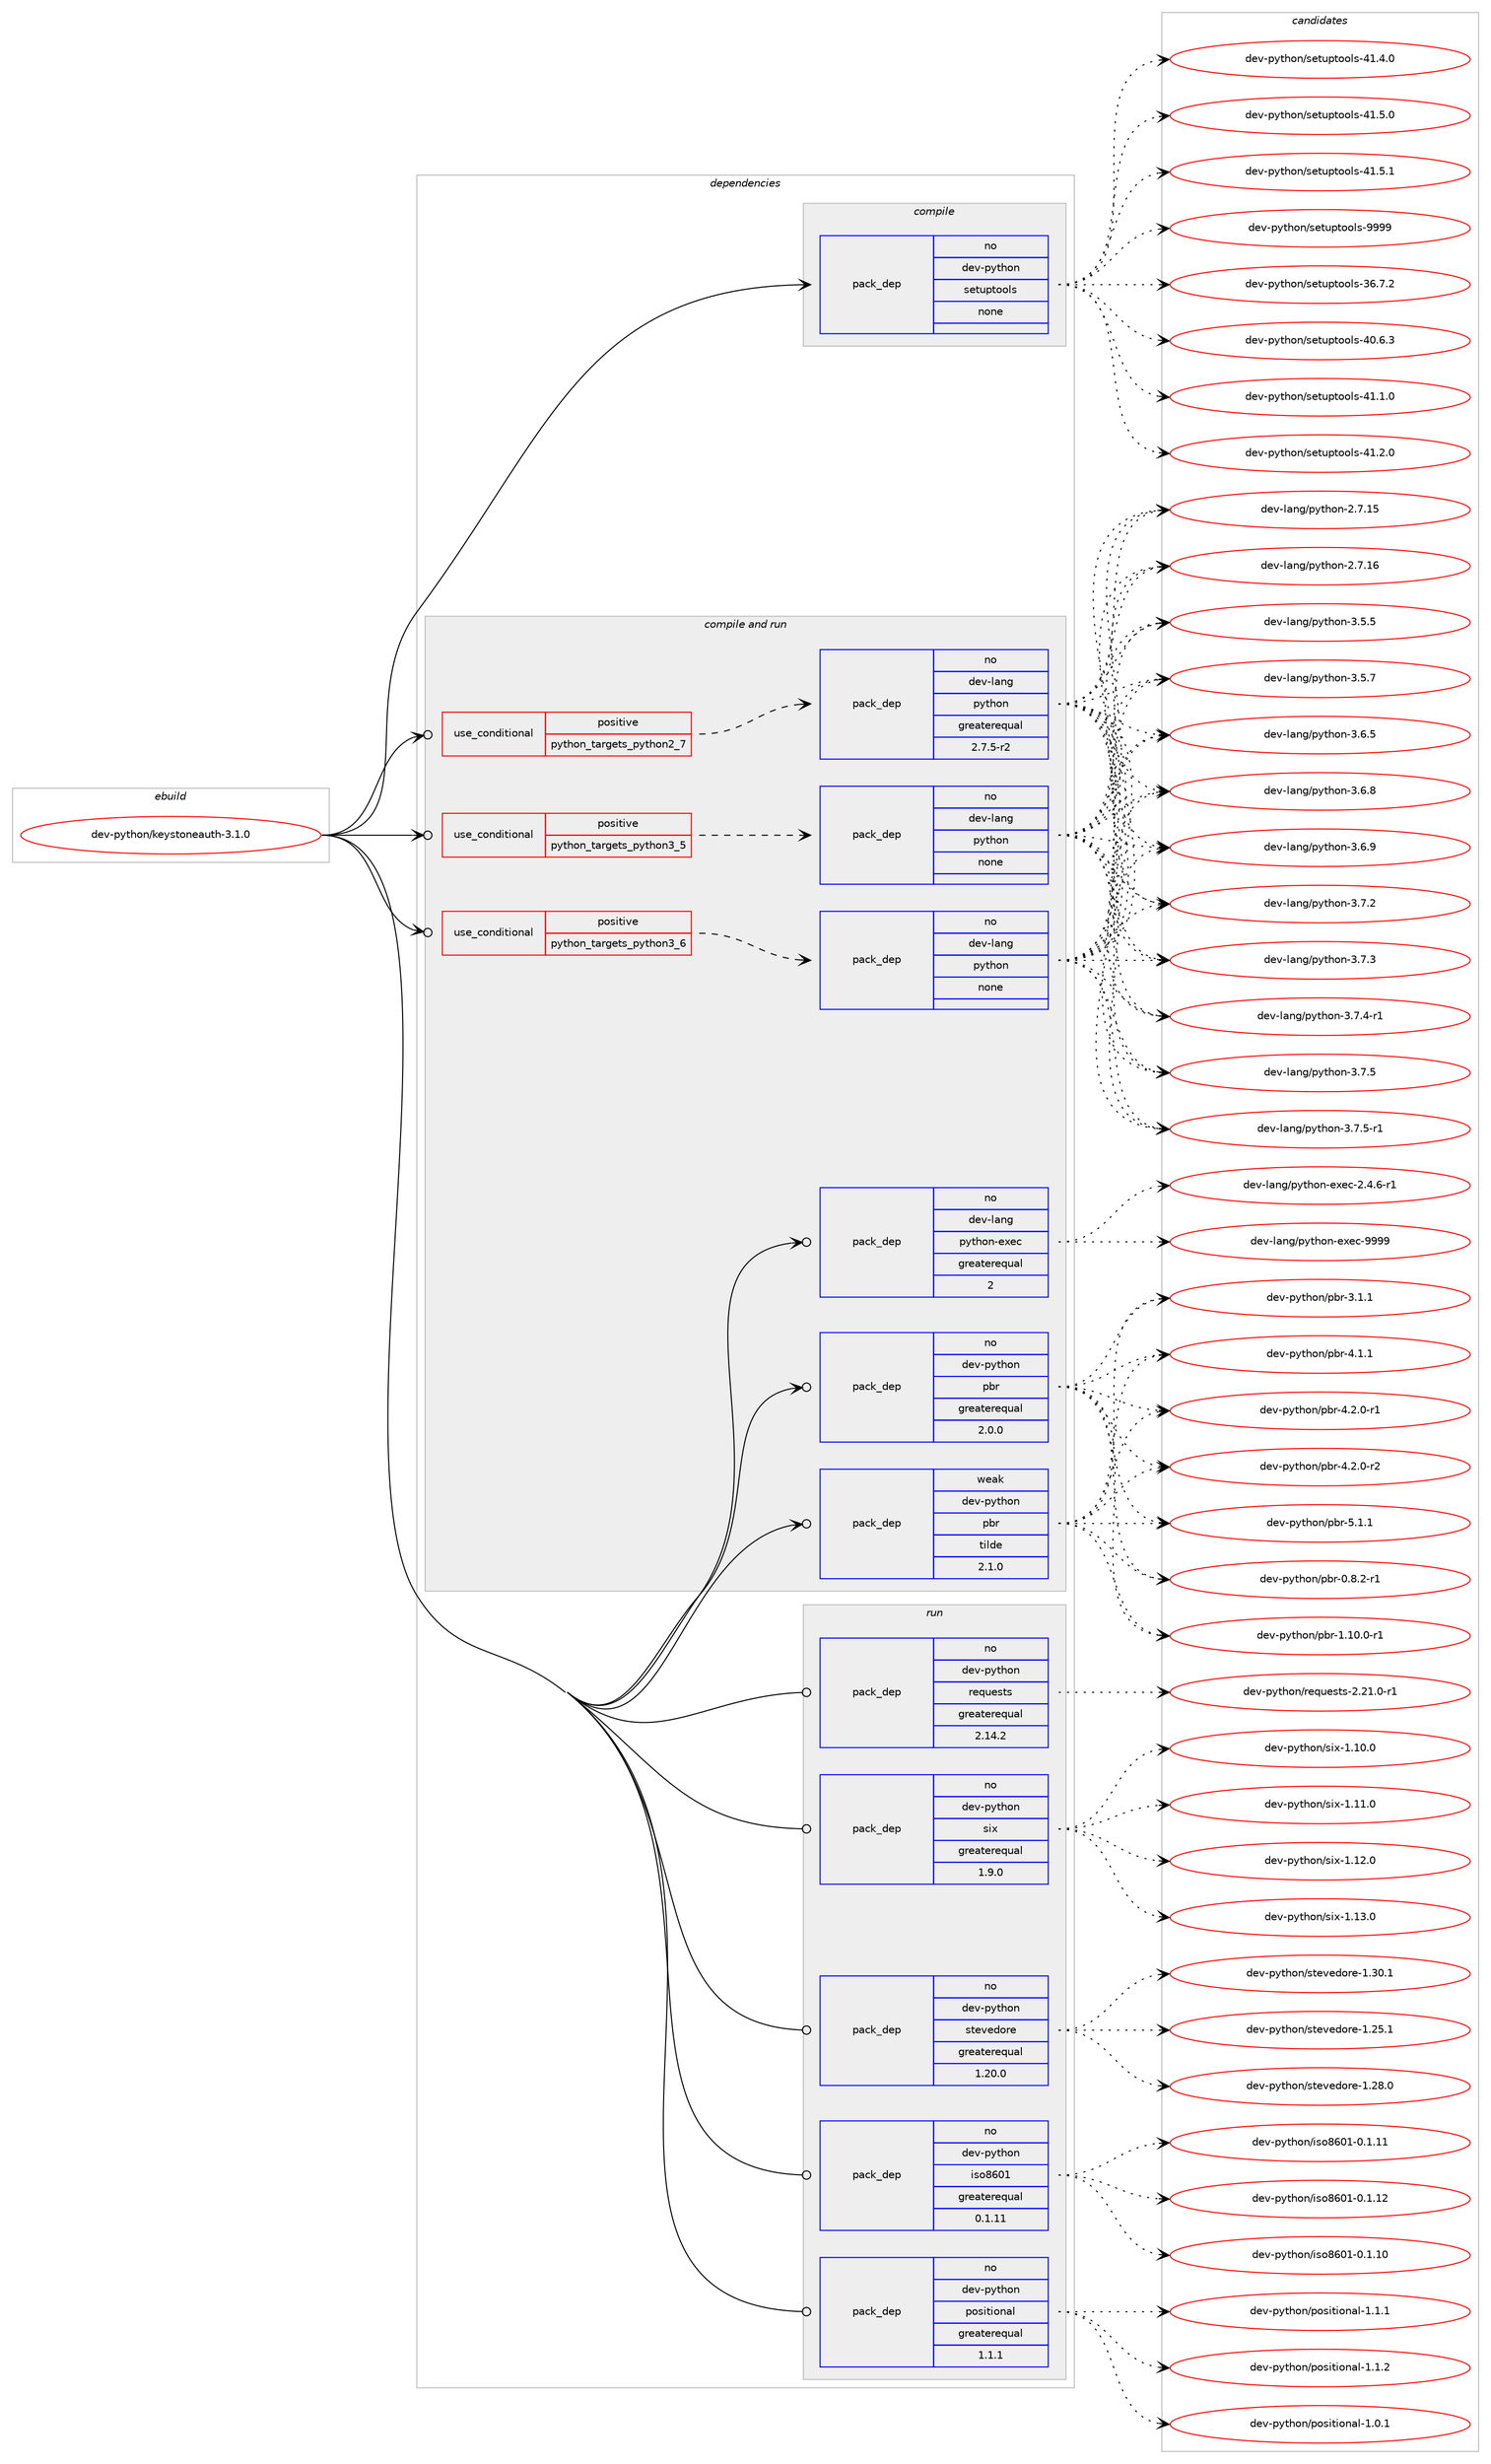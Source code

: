 digraph prolog {

# *************
# Graph options
# *************

newrank=true;
concentrate=true;
compound=true;
graph [rankdir=LR,fontname=Helvetica,fontsize=10,ranksep=1.5];#, ranksep=2.5, nodesep=0.2];
edge  [arrowhead=vee];
node  [fontname=Helvetica,fontsize=10];

# **********
# The ebuild
# **********

subgraph cluster_leftcol {
color=gray;
rank=same;
label=<<i>ebuild</i>>;
id [label="dev-python/keystoneauth-3.1.0", color=red, width=4, href="../dev-python/keystoneauth-3.1.0.svg"];
}

# ****************
# The dependencies
# ****************

subgraph cluster_midcol {
color=gray;
label=<<i>dependencies</i>>;
subgraph cluster_compile {
fillcolor="#eeeeee";
style=filled;
label=<<i>compile</i>>;
subgraph pack458628 {
dependency612192 [label=<<TABLE BORDER="0" CELLBORDER="1" CELLSPACING="0" CELLPADDING="4" WIDTH="220"><TR><TD ROWSPAN="6" CELLPADDING="30">pack_dep</TD></TR><TR><TD WIDTH="110">no</TD></TR><TR><TD>dev-python</TD></TR><TR><TD>setuptools</TD></TR><TR><TD>none</TD></TR><TR><TD></TD></TR></TABLE>>, shape=none, color=blue];
}
id:e -> dependency612192:w [weight=20,style="solid",arrowhead="vee"];
}
subgraph cluster_compileandrun {
fillcolor="#eeeeee";
style=filled;
label=<<i>compile and run</i>>;
subgraph cond141760 {
dependency612193 [label=<<TABLE BORDER="0" CELLBORDER="1" CELLSPACING="0" CELLPADDING="4"><TR><TD ROWSPAN="3" CELLPADDING="10">use_conditional</TD></TR><TR><TD>positive</TD></TR><TR><TD>python_targets_python2_7</TD></TR></TABLE>>, shape=none, color=red];
subgraph pack458629 {
dependency612194 [label=<<TABLE BORDER="0" CELLBORDER="1" CELLSPACING="0" CELLPADDING="4" WIDTH="220"><TR><TD ROWSPAN="6" CELLPADDING="30">pack_dep</TD></TR><TR><TD WIDTH="110">no</TD></TR><TR><TD>dev-lang</TD></TR><TR><TD>python</TD></TR><TR><TD>greaterequal</TD></TR><TR><TD>2.7.5-r2</TD></TR></TABLE>>, shape=none, color=blue];
}
dependency612193:e -> dependency612194:w [weight=20,style="dashed",arrowhead="vee"];
}
id:e -> dependency612193:w [weight=20,style="solid",arrowhead="odotvee"];
subgraph cond141761 {
dependency612195 [label=<<TABLE BORDER="0" CELLBORDER="1" CELLSPACING="0" CELLPADDING="4"><TR><TD ROWSPAN="3" CELLPADDING="10">use_conditional</TD></TR><TR><TD>positive</TD></TR><TR><TD>python_targets_python3_5</TD></TR></TABLE>>, shape=none, color=red];
subgraph pack458630 {
dependency612196 [label=<<TABLE BORDER="0" CELLBORDER="1" CELLSPACING="0" CELLPADDING="4" WIDTH="220"><TR><TD ROWSPAN="6" CELLPADDING="30">pack_dep</TD></TR><TR><TD WIDTH="110">no</TD></TR><TR><TD>dev-lang</TD></TR><TR><TD>python</TD></TR><TR><TD>none</TD></TR><TR><TD></TD></TR></TABLE>>, shape=none, color=blue];
}
dependency612195:e -> dependency612196:w [weight=20,style="dashed",arrowhead="vee"];
}
id:e -> dependency612195:w [weight=20,style="solid",arrowhead="odotvee"];
subgraph cond141762 {
dependency612197 [label=<<TABLE BORDER="0" CELLBORDER="1" CELLSPACING="0" CELLPADDING="4"><TR><TD ROWSPAN="3" CELLPADDING="10">use_conditional</TD></TR><TR><TD>positive</TD></TR><TR><TD>python_targets_python3_6</TD></TR></TABLE>>, shape=none, color=red];
subgraph pack458631 {
dependency612198 [label=<<TABLE BORDER="0" CELLBORDER="1" CELLSPACING="0" CELLPADDING="4" WIDTH="220"><TR><TD ROWSPAN="6" CELLPADDING="30">pack_dep</TD></TR><TR><TD WIDTH="110">no</TD></TR><TR><TD>dev-lang</TD></TR><TR><TD>python</TD></TR><TR><TD>none</TD></TR><TR><TD></TD></TR></TABLE>>, shape=none, color=blue];
}
dependency612197:e -> dependency612198:w [weight=20,style="dashed",arrowhead="vee"];
}
id:e -> dependency612197:w [weight=20,style="solid",arrowhead="odotvee"];
subgraph pack458632 {
dependency612199 [label=<<TABLE BORDER="0" CELLBORDER="1" CELLSPACING="0" CELLPADDING="4" WIDTH="220"><TR><TD ROWSPAN="6" CELLPADDING="30">pack_dep</TD></TR><TR><TD WIDTH="110">no</TD></TR><TR><TD>dev-lang</TD></TR><TR><TD>python-exec</TD></TR><TR><TD>greaterequal</TD></TR><TR><TD>2</TD></TR></TABLE>>, shape=none, color=blue];
}
id:e -> dependency612199:w [weight=20,style="solid",arrowhead="odotvee"];
subgraph pack458633 {
dependency612200 [label=<<TABLE BORDER="0" CELLBORDER="1" CELLSPACING="0" CELLPADDING="4" WIDTH="220"><TR><TD ROWSPAN="6" CELLPADDING="30">pack_dep</TD></TR><TR><TD WIDTH="110">no</TD></TR><TR><TD>dev-python</TD></TR><TR><TD>pbr</TD></TR><TR><TD>greaterequal</TD></TR><TR><TD>2.0.0</TD></TR></TABLE>>, shape=none, color=blue];
}
id:e -> dependency612200:w [weight=20,style="solid",arrowhead="odotvee"];
subgraph pack458634 {
dependency612201 [label=<<TABLE BORDER="0" CELLBORDER="1" CELLSPACING="0" CELLPADDING="4" WIDTH="220"><TR><TD ROWSPAN="6" CELLPADDING="30">pack_dep</TD></TR><TR><TD WIDTH="110">weak</TD></TR><TR><TD>dev-python</TD></TR><TR><TD>pbr</TD></TR><TR><TD>tilde</TD></TR><TR><TD>2.1.0</TD></TR></TABLE>>, shape=none, color=blue];
}
id:e -> dependency612201:w [weight=20,style="solid",arrowhead="odotvee"];
}
subgraph cluster_run {
fillcolor="#eeeeee";
style=filled;
label=<<i>run</i>>;
subgraph pack458635 {
dependency612202 [label=<<TABLE BORDER="0" CELLBORDER="1" CELLSPACING="0" CELLPADDING="4" WIDTH="220"><TR><TD ROWSPAN="6" CELLPADDING="30">pack_dep</TD></TR><TR><TD WIDTH="110">no</TD></TR><TR><TD>dev-python</TD></TR><TR><TD>iso8601</TD></TR><TR><TD>greaterequal</TD></TR><TR><TD>0.1.11</TD></TR></TABLE>>, shape=none, color=blue];
}
id:e -> dependency612202:w [weight=20,style="solid",arrowhead="odot"];
subgraph pack458636 {
dependency612203 [label=<<TABLE BORDER="0" CELLBORDER="1" CELLSPACING="0" CELLPADDING="4" WIDTH="220"><TR><TD ROWSPAN="6" CELLPADDING="30">pack_dep</TD></TR><TR><TD WIDTH="110">no</TD></TR><TR><TD>dev-python</TD></TR><TR><TD>positional</TD></TR><TR><TD>greaterequal</TD></TR><TR><TD>1.1.1</TD></TR></TABLE>>, shape=none, color=blue];
}
id:e -> dependency612203:w [weight=20,style="solid",arrowhead="odot"];
subgraph pack458637 {
dependency612204 [label=<<TABLE BORDER="0" CELLBORDER="1" CELLSPACING="0" CELLPADDING="4" WIDTH="220"><TR><TD ROWSPAN="6" CELLPADDING="30">pack_dep</TD></TR><TR><TD WIDTH="110">no</TD></TR><TR><TD>dev-python</TD></TR><TR><TD>requests</TD></TR><TR><TD>greaterequal</TD></TR><TR><TD>2.14.2</TD></TR></TABLE>>, shape=none, color=blue];
}
id:e -> dependency612204:w [weight=20,style="solid",arrowhead="odot"];
subgraph pack458638 {
dependency612205 [label=<<TABLE BORDER="0" CELLBORDER="1" CELLSPACING="0" CELLPADDING="4" WIDTH="220"><TR><TD ROWSPAN="6" CELLPADDING="30">pack_dep</TD></TR><TR><TD WIDTH="110">no</TD></TR><TR><TD>dev-python</TD></TR><TR><TD>six</TD></TR><TR><TD>greaterequal</TD></TR><TR><TD>1.9.0</TD></TR></TABLE>>, shape=none, color=blue];
}
id:e -> dependency612205:w [weight=20,style="solid",arrowhead="odot"];
subgraph pack458639 {
dependency612206 [label=<<TABLE BORDER="0" CELLBORDER="1" CELLSPACING="0" CELLPADDING="4" WIDTH="220"><TR><TD ROWSPAN="6" CELLPADDING="30">pack_dep</TD></TR><TR><TD WIDTH="110">no</TD></TR><TR><TD>dev-python</TD></TR><TR><TD>stevedore</TD></TR><TR><TD>greaterequal</TD></TR><TR><TD>1.20.0</TD></TR></TABLE>>, shape=none, color=blue];
}
id:e -> dependency612206:w [weight=20,style="solid",arrowhead="odot"];
}
}

# **************
# The candidates
# **************

subgraph cluster_choices {
rank=same;
color=gray;
label=<<i>candidates</i>>;

subgraph choice458628 {
color=black;
nodesep=1;
choice100101118451121211161041111104711510111611711211611111110811545515446554650 [label="dev-python/setuptools-36.7.2", color=red, width=4,href="../dev-python/setuptools-36.7.2.svg"];
choice100101118451121211161041111104711510111611711211611111110811545524846544651 [label="dev-python/setuptools-40.6.3", color=red, width=4,href="../dev-python/setuptools-40.6.3.svg"];
choice100101118451121211161041111104711510111611711211611111110811545524946494648 [label="dev-python/setuptools-41.1.0", color=red, width=4,href="../dev-python/setuptools-41.1.0.svg"];
choice100101118451121211161041111104711510111611711211611111110811545524946504648 [label="dev-python/setuptools-41.2.0", color=red, width=4,href="../dev-python/setuptools-41.2.0.svg"];
choice100101118451121211161041111104711510111611711211611111110811545524946524648 [label="dev-python/setuptools-41.4.0", color=red, width=4,href="../dev-python/setuptools-41.4.0.svg"];
choice100101118451121211161041111104711510111611711211611111110811545524946534648 [label="dev-python/setuptools-41.5.0", color=red, width=4,href="../dev-python/setuptools-41.5.0.svg"];
choice100101118451121211161041111104711510111611711211611111110811545524946534649 [label="dev-python/setuptools-41.5.1", color=red, width=4,href="../dev-python/setuptools-41.5.1.svg"];
choice10010111845112121116104111110471151011161171121161111111081154557575757 [label="dev-python/setuptools-9999", color=red, width=4,href="../dev-python/setuptools-9999.svg"];
dependency612192:e -> choice100101118451121211161041111104711510111611711211611111110811545515446554650:w [style=dotted,weight="100"];
dependency612192:e -> choice100101118451121211161041111104711510111611711211611111110811545524846544651:w [style=dotted,weight="100"];
dependency612192:e -> choice100101118451121211161041111104711510111611711211611111110811545524946494648:w [style=dotted,weight="100"];
dependency612192:e -> choice100101118451121211161041111104711510111611711211611111110811545524946504648:w [style=dotted,weight="100"];
dependency612192:e -> choice100101118451121211161041111104711510111611711211611111110811545524946524648:w [style=dotted,weight="100"];
dependency612192:e -> choice100101118451121211161041111104711510111611711211611111110811545524946534648:w [style=dotted,weight="100"];
dependency612192:e -> choice100101118451121211161041111104711510111611711211611111110811545524946534649:w [style=dotted,weight="100"];
dependency612192:e -> choice10010111845112121116104111110471151011161171121161111111081154557575757:w [style=dotted,weight="100"];
}
subgraph choice458629 {
color=black;
nodesep=1;
choice10010111845108971101034711212111610411111045504655464953 [label="dev-lang/python-2.7.15", color=red, width=4,href="../dev-lang/python-2.7.15.svg"];
choice10010111845108971101034711212111610411111045504655464954 [label="dev-lang/python-2.7.16", color=red, width=4,href="../dev-lang/python-2.7.16.svg"];
choice100101118451089711010347112121116104111110455146534653 [label="dev-lang/python-3.5.5", color=red, width=4,href="../dev-lang/python-3.5.5.svg"];
choice100101118451089711010347112121116104111110455146534655 [label="dev-lang/python-3.5.7", color=red, width=4,href="../dev-lang/python-3.5.7.svg"];
choice100101118451089711010347112121116104111110455146544653 [label="dev-lang/python-3.6.5", color=red, width=4,href="../dev-lang/python-3.6.5.svg"];
choice100101118451089711010347112121116104111110455146544656 [label="dev-lang/python-3.6.8", color=red, width=4,href="../dev-lang/python-3.6.8.svg"];
choice100101118451089711010347112121116104111110455146544657 [label="dev-lang/python-3.6.9", color=red, width=4,href="../dev-lang/python-3.6.9.svg"];
choice100101118451089711010347112121116104111110455146554650 [label="dev-lang/python-3.7.2", color=red, width=4,href="../dev-lang/python-3.7.2.svg"];
choice100101118451089711010347112121116104111110455146554651 [label="dev-lang/python-3.7.3", color=red, width=4,href="../dev-lang/python-3.7.3.svg"];
choice1001011184510897110103471121211161041111104551465546524511449 [label="dev-lang/python-3.7.4-r1", color=red, width=4,href="../dev-lang/python-3.7.4-r1.svg"];
choice100101118451089711010347112121116104111110455146554653 [label="dev-lang/python-3.7.5", color=red, width=4,href="../dev-lang/python-3.7.5.svg"];
choice1001011184510897110103471121211161041111104551465546534511449 [label="dev-lang/python-3.7.5-r1", color=red, width=4,href="../dev-lang/python-3.7.5-r1.svg"];
dependency612194:e -> choice10010111845108971101034711212111610411111045504655464953:w [style=dotted,weight="100"];
dependency612194:e -> choice10010111845108971101034711212111610411111045504655464954:w [style=dotted,weight="100"];
dependency612194:e -> choice100101118451089711010347112121116104111110455146534653:w [style=dotted,weight="100"];
dependency612194:e -> choice100101118451089711010347112121116104111110455146534655:w [style=dotted,weight="100"];
dependency612194:e -> choice100101118451089711010347112121116104111110455146544653:w [style=dotted,weight="100"];
dependency612194:e -> choice100101118451089711010347112121116104111110455146544656:w [style=dotted,weight="100"];
dependency612194:e -> choice100101118451089711010347112121116104111110455146544657:w [style=dotted,weight="100"];
dependency612194:e -> choice100101118451089711010347112121116104111110455146554650:w [style=dotted,weight="100"];
dependency612194:e -> choice100101118451089711010347112121116104111110455146554651:w [style=dotted,weight="100"];
dependency612194:e -> choice1001011184510897110103471121211161041111104551465546524511449:w [style=dotted,weight="100"];
dependency612194:e -> choice100101118451089711010347112121116104111110455146554653:w [style=dotted,weight="100"];
dependency612194:e -> choice1001011184510897110103471121211161041111104551465546534511449:w [style=dotted,weight="100"];
}
subgraph choice458630 {
color=black;
nodesep=1;
choice10010111845108971101034711212111610411111045504655464953 [label="dev-lang/python-2.7.15", color=red, width=4,href="../dev-lang/python-2.7.15.svg"];
choice10010111845108971101034711212111610411111045504655464954 [label="dev-lang/python-2.7.16", color=red, width=4,href="../dev-lang/python-2.7.16.svg"];
choice100101118451089711010347112121116104111110455146534653 [label="dev-lang/python-3.5.5", color=red, width=4,href="../dev-lang/python-3.5.5.svg"];
choice100101118451089711010347112121116104111110455146534655 [label="dev-lang/python-3.5.7", color=red, width=4,href="../dev-lang/python-3.5.7.svg"];
choice100101118451089711010347112121116104111110455146544653 [label="dev-lang/python-3.6.5", color=red, width=4,href="../dev-lang/python-3.6.5.svg"];
choice100101118451089711010347112121116104111110455146544656 [label="dev-lang/python-3.6.8", color=red, width=4,href="../dev-lang/python-3.6.8.svg"];
choice100101118451089711010347112121116104111110455146544657 [label="dev-lang/python-3.6.9", color=red, width=4,href="../dev-lang/python-3.6.9.svg"];
choice100101118451089711010347112121116104111110455146554650 [label="dev-lang/python-3.7.2", color=red, width=4,href="../dev-lang/python-3.7.2.svg"];
choice100101118451089711010347112121116104111110455146554651 [label="dev-lang/python-3.7.3", color=red, width=4,href="../dev-lang/python-3.7.3.svg"];
choice1001011184510897110103471121211161041111104551465546524511449 [label="dev-lang/python-3.7.4-r1", color=red, width=4,href="../dev-lang/python-3.7.4-r1.svg"];
choice100101118451089711010347112121116104111110455146554653 [label="dev-lang/python-3.7.5", color=red, width=4,href="../dev-lang/python-3.7.5.svg"];
choice1001011184510897110103471121211161041111104551465546534511449 [label="dev-lang/python-3.7.5-r1", color=red, width=4,href="../dev-lang/python-3.7.5-r1.svg"];
dependency612196:e -> choice10010111845108971101034711212111610411111045504655464953:w [style=dotted,weight="100"];
dependency612196:e -> choice10010111845108971101034711212111610411111045504655464954:w [style=dotted,weight="100"];
dependency612196:e -> choice100101118451089711010347112121116104111110455146534653:w [style=dotted,weight="100"];
dependency612196:e -> choice100101118451089711010347112121116104111110455146534655:w [style=dotted,weight="100"];
dependency612196:e -> choice100101118451089711010347112121116104111110455146544653:w [style=dotted,weight="100"];
dependency612196:e -> choice100101118451089711010347112121116104111110455146544656:w [style=dotted,weight="100"];
dependency612196:e -> choice100101118451089711010347112121116104111110455146544657:w [style=dotted,weight="100"];
dependency612196:e -> choice100101118451089711010347112121116104111110455146554650:w [style=dotted,weight="100"];
dependency612196:e -> choice100101118451089711010347112121116104111110455146554651:w [style=dotted,weight="100"];
dependency612196:e -> choice1001011184510897110103471121211161041111104551465546524511449:w [style=dotted,weight="100"];
dependency612196:e -> choice100101118451089711010347112121116104111110455146554653:w [style=dotted,weight="100"];
dependency612196:e -> choice1001011184510897110103471121211161041111104551465546534511449:w [style=dotted,weight="100"];
}
subgraph choice458631 {
color=black;
nodesep=1;
choice10010111845108971101034711212111610411111045504655464953 [label="dev-lang/python-2.7.15", color=red, width=4,href="../dev-lang/python-2.7.15.svg"];
choice10010111845108971101034711212111610411111045504655464954 [label="dev-lang/python-2.7.16", color=red, width=4,href="../dev-lang/python-2.7.16.svg"];
choice100101118451089711010347112121116104111110455146534653 [label="dev-lang/python-3.5.5", color=red, width=4,href="../dev-lang/python-3.5.5.svg"];
choice100101118451089711010347112121116104111110455146534655 [label="dev-lang/python-3.5.7", color=red, width=4,href="../dev-lang/python-3.5.7.svg"];
choice100101118451089711010347112121116104111110455146544653 [label="dev-lang/python-3.6.5", color=red, width=4,href="../dev-lang/python-3.6.5.svg"];
choice100101118451089711010347112121116104111110455146544656 [label="dev-lang/python-3.6.8", color=red, width=4,href="../dev-lang/python-3.6.8.svg"];
choice100101118451089711010347112121116104111110455146544657 [label="dev-lang/python-3.6.9", color=red, width=4,href="../dev-lang/python-3.6.9.svg"];
choice100101118451089711010347112121116104111110455146554650 [label="dev-lang/python-3.7.2", color=red, width=4,href="../dev-lang/python-3.7.2.svg"];
choice100101118451089711010347112121116104111110455146554651 [label="dev-lang/python-3.7.3", color=red, width=4,href="../dev-lang/python-3.7.3.svg"];
choice1001011184510897110103471121211161041111104551465546524511449 [label="dev-lang/python-3.7.4-r1", color=red, width=4,href="../dev-lang/python-3.7.4-r1.svg"];
choice100101118451089711010347112121116104111110455146554653 [label="dev-lang/python-3.7.5", color=red, width=4,href="../dev-lang/python-3.7.5.svg"];
choice1001011184510897110103471121211161041111104551465546534511449 [label="dev-lang/python-3.7.5-r1", color=red, width=4,href="../dev-lang/python-3.7.5-r1.svg"];
dependency612198:e -> choice10010111845108971101034711212111610411111045504655464953:w [style=dotted,weight="100"];
dependency612198:e -> choice10010111845108971101034711212111610411111045504655464954:w [style=dotted,weight="100"];
dependency612198:e -> choice100101118451089711010347112121116104111110455146534653:w [style=dotted,weight="100"];
dependency612198:e -> choice100101118451089711010347112121116104111110455146534655:w [style=dotted,weight="100"];
dependency612198:e -> choice100101118451089711010347112121116104111110455146544653:w [style=dotted,weight="100"];
dependency612198:e -> choice100101118451089711010347112121116104111110455146544656:w [style=dotted,weight="100"];
dependency612198:e -> choice100101118451089711010347112121116104111110455146544657:w [style=dotted,weight="100"];
dependency612198:e -> choice100101118451089711010347112121116104111110455146554650:w [style=dotted,weight="100"];
dependency612198:e -> choice100101118451089711010347112121116104111110455146554651:w [style=dotted,weight="100"];
dependency612198:e -> choice1001011184510897110103471121211161041111104551465546524511449:w [style=dotted,weight="100"];
dependency612198:e -> choice100101118451089711010347112121116104111110455146554653:w [style=dotted,weight="100"];
dependency612198:e -> choice1001011184510897110103471121211161041111104551465546534511449:w [style=dotted,weight="100"];
}
subgraph choice458632 {
color=black;
nodesep=1;
choice10010111845108971101034711212111610411111045101120101994550465246544511449 [label="dev-lang/python-exec-2.4.6-r1", color=red, width=4,href="../dev-lang/python-exec-2.4.6-r1.svg"];
choice10010111845108971101034711212111610411111045101120101994557575757 [label="dev-lang/python-exec-9999", color=red, width=4,href="../dev-lang/python-exec-9999.svg"];
dependency612199:e -> choice10010111845108971101034711212111610411111045101120101994550465246544511449:w [style=dotted,weight="100"];
dependency612199:e -> choice10010111845108971101034711212111610411111045101120101994557575757:w [style=dotted,weight="100"];
}
subgraph choice458633 {
color=black;
nodesep=1;
choice1001011184511212111610411111047112981144548465646504511449 [label="dev-python/pbr-0.8.2-r1", color=red, width=4,href="../dev-python/pbr-0.8.2-r1.svg"];
choice100101118451121211161041111104711298114454946494846484511449 [label="dev-python/pbr-1.10.0-r1", color=red, width=4,href="../dev-python/pbr-1.10.0-r1.svg"];
choice100101118451121211161041111104711298114455146494649 [label="dev-python/pbr-3.1.1", color=red, width=4,href="../dev-python/pbr-3.1.1.svg"];
choice100101118451121211161041111104711298114455246494649 [label="dev-python/pbr-4.1.1", color=red, width=4,href="../dev-python/pbr-4.1.1.svg"];
choice1001011184511212111610411111047112981144552465046484511449 [label="dev-python/pbr-4.2.0-r1", color=red, width=4,href="../dev-python/pbr-4.2.0-r1.svg"];
choice1001011184511212111610411111047112981144552465046484511450 [label="dev-python/pbr-4.2.0-r2", color=red, width=4,href="../dev-python/pbr-4.2.0-r2.svg"];
choice100101118451121211161041111104711298114455346494649 [label="dev-python/pbr-5.1.1", color=red, width=4,href="../dev-python/pbr-5.1.1.svg"];
dependency612200:e -> choice1001011184511212111610411111047112981144548465646504511449:w [style=dotted,weight="100"];
dependency612200:e -> choice100101118451121211161041111104711298114454946494846484511449:w [style=dotted,weight="100"];
dependency612200:e -> choice100101118451121211161041111104711298114455146494649:w [style=dotted,weight="100"];
dependency612200:e -> choice100101118451121211161041111104711298114455246494649:w [style=dotted,weight="100"];
dependency612200:e -> choice1001011184511212111610411111047112981144552465046484511449:w [style=dotted,weight="100"];
dependency612200:e -> choice1001011184511212111610411111047112981144552465046484511450:w [style=dotted,weight="100"];
dependency612200:e -> choice100101118451121211161041111104711298114455346494649:w [style=dotted,weight="100"];
}
subgraph choice458634 {
color=black;
nodesep=1;
choice1001011184511212111610411111047112981144548465646504511449 [label="dev-python/pbr-0.8.2-r1", color=red, width=4,href="../dev-python/pbr-0.8.2-r1.svg"];
choice100101118451121211161041111104711298114454946494846484511449 [label="dev-python/pbr-1.10.0-r1", color=red, width=4,href="../dev-python/pbr-1.10.0-r1.svg"];
choice100101118451121211161041111104711298114455146494649 [label="dev-python/pbr-3.1.1", color=red, width=4,href="../dev-python/pbr-3.1.1.svg"];
choice100101118451121211161041111104711298114455246494649 [label="dev-python/pbr-4.1.1", color=red, width=4,href="../dev-python/pbr-4.1.1.svg"];
choice1001011184511212111610411111047112981144552465046484511449 [label="dev-python/pbr-4.2.0-r1", color=red, width=4,href="../dev-python/pbr-4.2.0-r1.svg"];
choice1001011184511212111610411111047112981144552465046484511450 [label="dev-python/pbr-4.2.0-r2", color=red, width=4,href="../dev-python/pbr-4.2.0-r2.svg"];
choice100101118451121211161041111104711298114455346494649 [label="dev-python/pbr-5.1.1", color=red, width=4,href="../dev-python/pbr-5.1.1.svg"];
dependency612201:e -> choice1001011184511212111610411111047112981144548465646504511449:w [style=dotted,weight="100"];
dependency612201:e -> choice100101118451121211161041111104711298114454946494846484511449:w [style=dotted,weight="100"];
dependency612201:e -> choice100101118451121211161041111104711298114455146494649:w [style=dotted,weight="100"];
dependency612201:e -> choice100101118451121211161041111104711298114455246494649:w [style=dotted,weight="100"];
dependency612201:e -> choice1001011184511212111610411111047112981144552465046484511449:w [style=dotted,weight="100"];
dependency612201:e -> choice1001011184511212111610411111047112981144552465046484511450:w [style=dotted,weight="100"];
dependency612201:e -> choice100101118451121211161041111104711298114455346494649:w [style=dotted,weight="100"];
}
subgraph choice458635 {
color=black;
nodesep=1;
choice10010111845112121116104111110471051151115654484945484649464948 [label="dev-python/iso8601-0.1.10", color=red, width=4,href="../dev-python/iso8601-0.1.10.svg"];
choice10010111845112121116104111110471051151115654484945484649464949 [label="dev-python/iso8601-0.1.11", color=red, width=4,href="../dev-python/iso8601-0.1.11.svg"];
choice10010111845112121116104111110471051151115654484945484649464950 [label="dev-python/iso8601-0.1.12", color=red, width=4,href="../dev-python/iso8601-0.1.12.svg"];
dependency612202:e -> choice10010111845112121116104111110471051151115654484945484649464948:w [style=dotted,weight="100"];
dependency612202:e -> choice10010111845112121116104111110471051151115654484945484649464949:w [style=dotted,weight="100"];
dependency612202:e -> choice10010111845112121116104111110471051151115654484945484649464950:w [style=dotted,weight="100"];
}
subgraph choice458636 {
color=black;
nodesep=1;
choice100101118451121211161041111104711211111510511610511111097108454946484649 [label="dev-python/positional-1.0.1", color=red, width=4,href="../dev-python/positional-1.0.1.svg"];
choice100101118451121211161041111104711211111510511610511111097108454946494649 [label="dev-python/positional-1.1.1", color=red, width=4,href="../dev-python/positional-1.1.1.svg"];
choice100101118451121211161041111104711211111510511610511111097108454946494650 [label="dev-python/positional-1.1.2", color=red, width=4,href="../dev-python/positional-1.1.2.svg"];
dependency612203:e -> choice100101118451121211161041111104711211111510511610511111097108454946484649:w [style=dotted,weight="100"];
dependency612203:e -> choice100101118451121211161041111104711211111510511610511111097108454946494649:w [style=dotted,weight="100"];
dependency612203:e -> choice100101118451121211161041111104711211111510511610511111097108454946494650:w [style=dotted,weight="100"];
}
subgraph choice458637 {
color=black;
nodesep=1;
choice1001011184511212111610411111047114101113117101115116115455046504946484511449 [label="dev-python/requests-2.21.0-r1", color=red, width=4,href="../dev-python/requests-2.21.0-r1.svg"];
dependency612204:e -> choice1001011184511212111610411111047114101113117101115116115455046504946484511449:w [style=dotted,weight="100"];
}
subgraph choice458638 {
color=black;
nodesep=1;
choice100101118451121211161041111104711510512045494649484648 [label="dev-python/six-1.10.0", color=red, width=4,href="../dev-python/six-1.10.0.svg"];
choice100101118451121211161041111104711510512045494649494648 [label="dev-python/six-1.11.0", color=red, width=4,href="../dev-python/six-1.11.0.svg"];
choice100101118451121211161041111104711510512045494649504648 [label="dev-python/six-1.12.0", color=red, width=4,href="../dev-python/six-1.12.0.svg"];
choice100101118451121211161041111104711510512045494649514648 [label="dev-python/six-1.13.0", color=red, width=4,href="../dev-python/six-1.13.0.svg"];
dependency612205:e -> choice100101118451121211161041111104711510512045494649484648:w [style=dotted,weight="100"];
dependency612205:e -> choice100101118451121211161041111104711510512045494649494648:w [style=dotted,weight="100"];
dependency612205:e -> choice100101118451121211161041111104711510512045494649504648:w [style=dotted,weight="100"];
dependency612205:e -> choice100101118451121211161041111104711510512045494649514648:w [style=dotted,weight="100"];
}
subgraph choice458639 {
color=black;
nodesep=1;
choice100101118451121211161041111104711511610111810110011111410145494650534649 [label="dev-python/stevedore-1.25.1", color=red, width=4,href="../dev-python/stevedore-1.25.1.svg"];
choice100101118451121211161041111104711511610111810110011111410145494650564648 [label="dev-python/stevedore-1.28.0", color=red, width=4,href="../dev-python/stevedore-1.28.0.svg"];
choice100101118451121211161041111104711511610111810110011111410145494651484649 [label="dev-python/stevedore-1.30.1", color=red, width=4,href="../dev-python/stevedore-1.30.1.svg"];
dependency612206:e -> choice100101118451121211161041111104711511610111810110011111410145494650534649:w [style=dotted,weight="100"];
dependency612206:e -> choice100101118451121211161041111104711511610111810110011111410145494650564648:w [style=dotted,weight="100"];
dependency612206:e -> choice100101118451121211161041111104711511610111810110011111410145494651484649:w [style=dotted,weight="100"];
}
}

}

